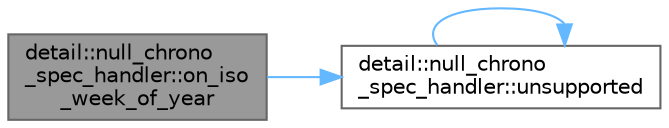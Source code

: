 digraph "detail::null_chrono_spec_handler::on_iso_week_of_year"
{
 // LATEX_PDF_SIZE
  bgcolor="transparent";
  edge [fontname=Helvetica,fontsize=10,labelfontname=Helvetica,labelfontsize=10];
  node [fontname=Helvetica,fontsize=10,shape=box,height=0.2,width=0.4];
  rankdir="LR";
  Node1 [id="Node000001",label="detail::null_chrono\l_spec_handler::on_iso\l_week_of_year",height=0.2,width=0.4,color="gray40", fillcolor="grey60", style="filled", fontcolor="black",tooltip=" "];
  Node1 -> Node2 [id="edge1_Node000001_Node000002",color="steelblue1",style="solid",tooltip=" "];
  Node2 [id="Node000002",label="detail::null_chrono\l_spec_handler::unsupported",height=0.2,width=0.4,color="grey40", fillcolor="white", style="filled",URL="$structdetail_1_1null__chrono__spec__handler.html#ae36d6f71251e84f2c69089fee1a26a08",tooltip=" "];
  Node2 -> Node2 [id="edge2_Node000002_Node000002",color="steelblue1",style="solid",tooltip=" "];
}
